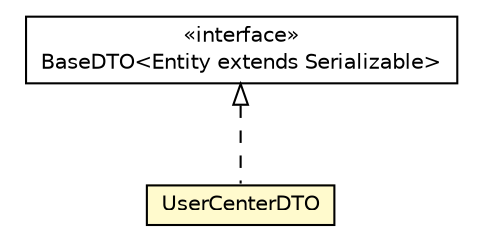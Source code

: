 #!/usr/local/bin/dot
#
# Class diagram 
# Generated by UMLGraph version 5.1 (http://www.umlgraph.org/)
#

digraph G {
	edge [fontname="Helvetica",fontsize=10,labelfontname="Helvetica",labelfontsize=10];
	node [fontname="Helvetica",fontsize=10,shape=plaintext];
	nodesep=0.25;
	ranksep=0.5;
	// cn.edu.uestc.acmicpc.db.dto.impl.user.UserCenterDTO
	c13804 [label=<<table title="cn.edu.uestc.acmicpc.db.dto.impl.user.UserCenterDTO" border="0" cellborder="1" cellspacing="0" cellpadding="2" port="p" bgcolor="lemonChiffon" href="./UserCenterDTO.html">
		<tr><td><table border="0" cellspacing="0" cellpadding="1">
<tr><td align="center" balign="center"> UserCenterDTO </td></tr>
		</table></td></tr>
		</table>>, fontname="Helvetica", fontcolor="black", fontsize=10.0];
	// cn.edu.uestc.acmicpc.db.dto.base.BaseDTO<Entity extends java.io.Serializable>
	c13829 [label=<<table title="cn.edu.uestc.acmicpc.db.dto.base.BaseDTO" border="0" cellborder="1" cellspacing="0" cellpadding="2" port="p" href="../../base/BaseDTO.html">
		<tr><td><table border="0" cellspacing="0" cellpadding="1">
<tr><td align="center" balign="center"> &#171;interface&#187; </td></tr>
<tr><td align="center" balign="center"> BaseDTO&lt;Entity extends Serializable&gt; </td></tr>
		</table></td></tr>
		</table>>, fontname="Helvetica", fontcolor="black", fontsize=10.0];
	//cn.edu.uestc.acmicpc.db.dto.impl.user.UserCenterDTO implements cn.edu.uestc.acmicpc.db.dto.base.BaseDTO<Entity extends java.io.Serializable>
	c13829:p -> c13804:p [dir=back,arrowtail=empty,style=dashed];
}


